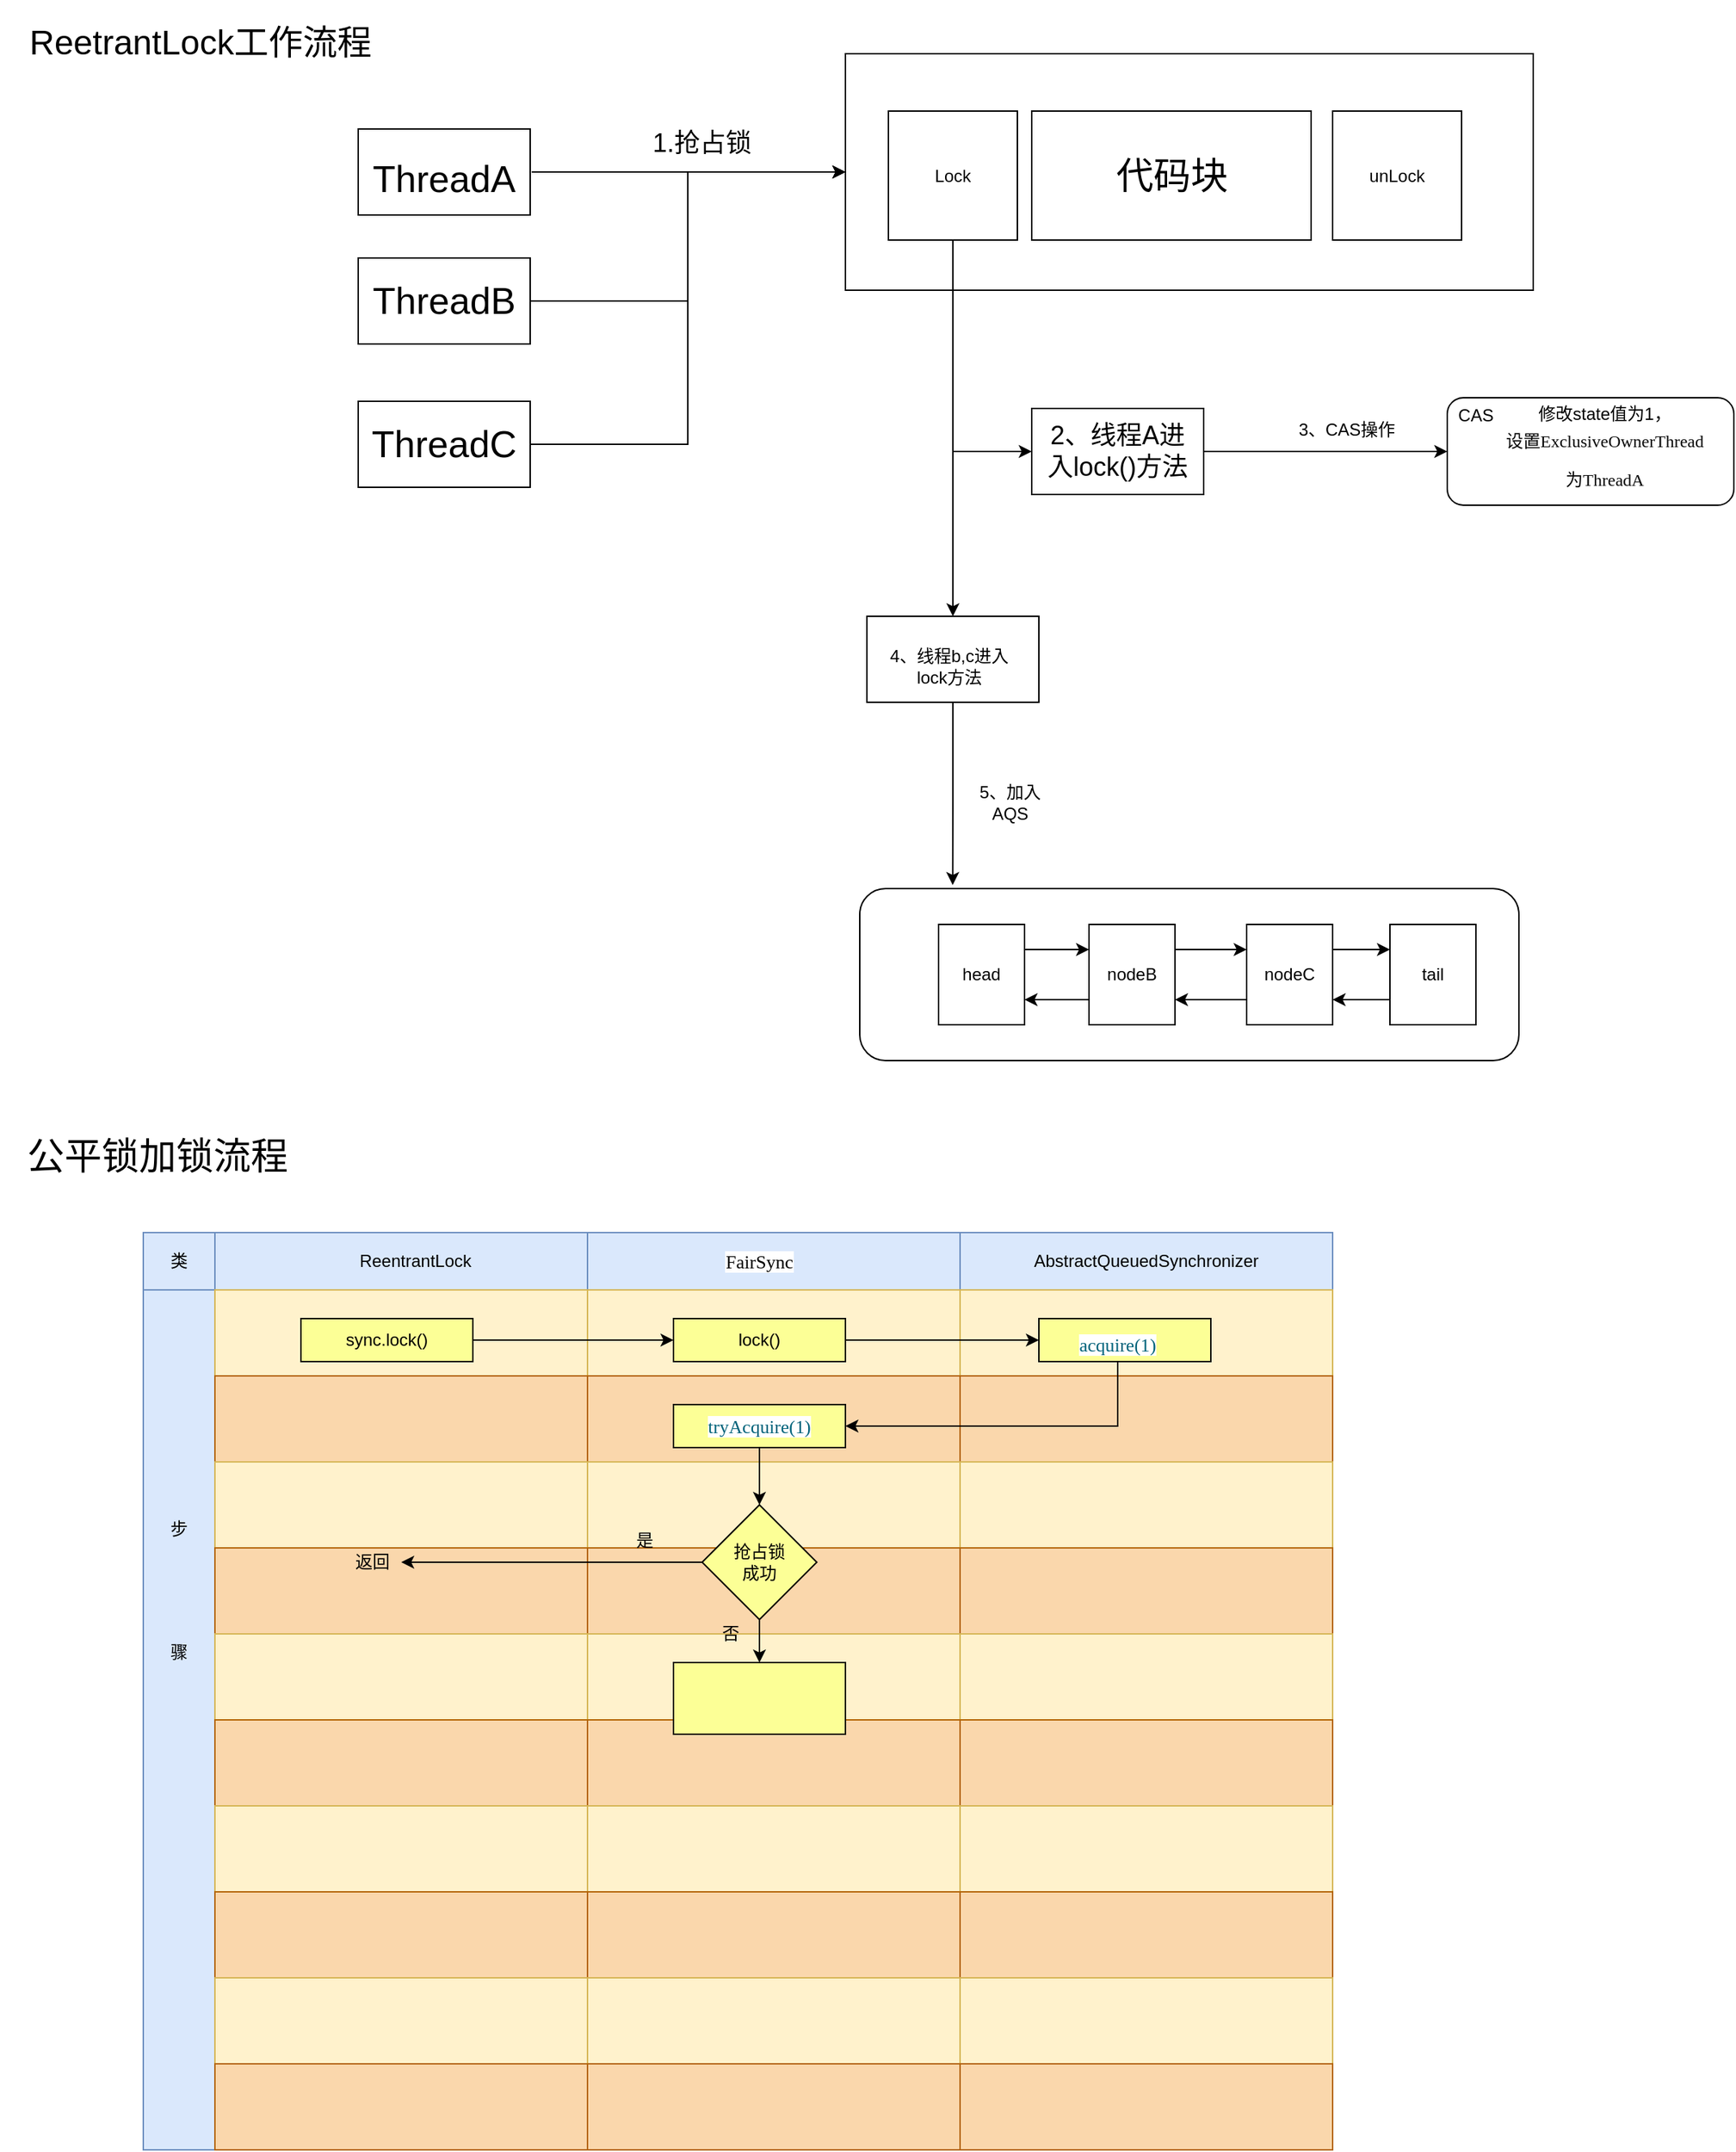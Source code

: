 <mxfile version="14.7.5" type="github" pages="2">
  <diagram id="6a731a19-8d31-9384-78a2-239565b7b9f0" name="ReentrantLock流程图">
    <mxGraphModel dx="2591" dy="762" grid="1" gridSize="10" guides="1" tooltips="1" connect="1" arrows="1" fold="1" page="1" pageScale="1" pageWidth="1169" pageHeight="827" background="none" math="0" shadow="0">
      <root>
        <mxCell id="0" />
        <mxCell id="1" parent="0" />
        <mxCell id="f_UWW3XsLCHWjXA5f-K4-162" value="" style="edgeStyle=orthogonalEdgeStyle;rounded=0;orthogonalLoop=1;jettySize=auto;html=1;" parent="1" edge="1">
          <mxGeometry relative="1" as="geometry">
            <mxPoint x="1224.915" y="1585.5" as="targetPoint" />
          </mxGeometry>
        </mxCell>
        <mxCell id="NFommukHjB3zLzGtuHlv-143" value="" style="rounded=0;whiteSpace=wrap;html=1;" parent="1" vertex="1">
          <mxGeometry x="120" y="100" width="120" height="60" as="geometry" />
        </mxCell>
        <mxCell id="NFommukHjB3zLzGtuHlv-158" style="edgeStyle=orthogonalEdgeStyle;rounded=0;orthogonalLoop=1;jettySize=auto;html=1;exitX=1;exitY=0.5;exitDx=0;exitDy=0;entryX=0;entryY=0.5;entryDx=0;entryDy=0;" parent="1" source="NFommukHjB3zLzGtuHlv-144" target="NFommukHjB3zLzGtuHlv-149" edge="1">
          <mxGeometry relative="1" as="geometry" />
        </mxCell>
        <mxCell id="NFommukHjB3zLzGtuHlv-144" value="" style="rounded=0;whiteSpace=wrap;html=1;" parent="1" vertex="1">
          <mxGeometry x="120" y="190" width="120" height="60" as="geometry" />
        </mxCell>
        <mxCell id="NFommukHjB3zLzGtuHlv-160" style="edgeStyle=orthogonalEdgeStyle;rounded=0;orthogonalLoop=1;jettySize=auto;html=1;exitX=1;exitY=0.5;exitDx=0;exitDy=0;" parent="1" source="NFommukHjB3zLzGtuHlv-145" edge="1">
          <mxGeometry relative="1" as="geometry">
            <mxPoint x="460" y="130" as="targetPoint" />
            <Array as="points">
              <mxPoint x="350" y="320" />
              <mxPoint x="350" y="130" />
            </Array>
          </mxGeometry>
        </mxCell>
        <mxCell id="NFommukHjB3zLzGtuHlv-145" value="" style="rounded=0;whiteSpace=wrap;html=1;" parent="1" vertex="1">
          <mxGeometry x="120" y="290" width="120" height="60" as="geometry" />
        </mxCell>
        <mxCell id="NFommukHjB3zLzGtuHlv-146" value="&lt;font style=&quot;font-size: 26px&quot;&gt;ThreadA&lt;/font&gt;" style="text;html=1;strokeColor=none;fillColor=none;align=center;verticalAlign=middle;whiteSpace=wrap;rounded=0;" parent="1" vertex="1">
          <mxGeometry x="130" y="100" width="100" height="70" as="geometry" />
        </mxCell>
        <mxCell id="NFommukHjB3zLzGtuHlv-147" value="&lt;font style=&quot;font-size: 26px&quot;&gt;ThreadC&lt;/font&gt;" style="text;html=1;strokeColor=none;fillColor=none;align=center;verticalAlign=middle;whiteSpace=wrap;rounded=0;" parent="1" vertex="1">
          <mxGeometry x="130" y="285" width="100" height="70" as="geometry" />
        </mxCell>
        <mxCell id="NFommukHjB3zLzGtuHlv-148" value="&lt;font style=&quot;font-size: 26px&quot;&gt;ThreadB&lt;/font&gt;" style="text;html=1;strokeColor=none;fillColor=none;align=center;verticalAlign=middle;whiteSpace=wrap;rounded=0;" parent="1" vertex="1">
          <mxGeometry x="130" y="185" width="100" height="70" as="geometry" />
        </mxCell>
        <mxCell id="NFommukHjB3zLzGtuHlv-149" value="" style="rounded=0;whiteSpace=wrap;html=1;" parent="1" vertex="1">
          <mxGeometry x="460" y="47.5" width="480" height="165" as="geometry" />
        </mxCell>
        <mxCell id="NFommukHjB3zLzGtuHlv-150" value="" style="rounded=0;whiteSpace=wrap;html=1;" parent="1" vertex="1">
          <mxGeometry x="590" y="87.5" width="195" height="90" as="geometry" />
        </mxCell>
        <mxCell id="NFommukHjB3zLzGtuHlv-151" value="&lt;font style=&quot;font-size: 26px&quot;&gt;代码块&lt;/font&gt;" style="text;html=1;strokeColor=none;fillColor=none;align=center;verticalAlign=middle;whiteSpace=wrap;rounded=0;" parent="1" vertex="1">
          <mxGeometry x="617.5" y="102.5" width="140" height="60" as="geometry" />
        </mxCell>
        <mxCell id="NFommukHjB3zLzGtuHlv-162" style="edgeStyle=orthogonalEdgeStyle;rounded=0;orthogonalLoop=1;jettySize=auto;html=1;exitX=0.5;exitY=1;exitDx=0;exitDy=0;entryX=0;entryY=0.5;entryDx=0;entryDy=0;" parent="1" source="NFommukHjB3zLzGtuHlv-152" target="NFommukHjB3zLzGtuHlv-161" edge="1">
          <mxGeometry relative="1" as="geometry" />
        </mxCell>
        <mxCell id="NFommukHjB3zLzGtuHlv-173" style="edgeStyle=orthogonalEdgeStyle;rounded=0;orthogonalLoop=1;jettySize=auto;html=1;exitX=0.5;exitY=1;exitDx=0;exitDy=0;entryX=0.5;entryY=0;entryDx=0;entryDy=0;" parent="1" source="NFommukHjB3zLzGtuHlv-152" target="NFommukHjB3zLzGtuHlv-171" edge="1">
          <mxGeometry relative="1" as="geometry" />
        </mxCell>
        <mxCell id="NFommukHjB3zLzGtuHlv-152" value="" style="whiteSpace=wrap;html=1;aspect=fixed;" parent="1" vertex="1">
          <mxGeometry x="490" y="87.5" width="90" height="90" as="geometry" />
        </mxCell>
        <mxCell id="NFommukHjB3zLzGtuHlv-154" value="" style="whiteSpace=wrap;html=1;aspect=fixed;" parent="1" vertex="1">
          <mxGeometry x="800" y="87.5" width="90" height="90" as="geometry" />
        </mxCell>
        <mxCell id="NFommukHjB3zLzGtuHlv-155" value="Lock" style="text;html=1;strokeColor=none;fillColor=none;align=center;verticalAlign=middle;whiteSpace=wrap;rounded=0;" parent="1" vertex="1">
          <mxGeometry x="500" y="107.5" width="70" height="50" as="geometry" />
        </mxCell>
        <mxCell id="NFommukHjB3zLzGtuHlv-156" value="unLock" style="text;html=1;strokeColor=none;fillColor=none;align=center;verticalAlign=middle;whiteSpace=wrap;rounded=0;" parent="1" vertex="1">
          <mxGeometry x="810" y="107.5" width="70" height="50" as="geometry" />
        </mxCell>
        <mxCell id="NFommukHjB3zLzGtuHlv-157" value="" style="endArrow=classic;html=1;entryX=0;entryY=0.5;entryDx=0;entryDy=0;" parent="1" target="NFommukHjB3zLzGtuHlv-149" edge="1">
          <mxGeometry width="50" height="50" relative="1" as="geometry">
            <mxPoint x="241" y="130" as="sourcePoint" />
            <mxPoint x="310" y="100" as="targetPoint" />
          </mxGeometry>
        </mxCell>
        <mxCell id="NFommukHjB3zLzGtuHlv-168" style="edgeStyle=orthogonalEdgeStyle;rounded=0;orthogonalLoop=1;jettySize=auto;html=1;exitX=1;exitY=0.5;exitDx=0;exitDy=0;entryX=0;entryY=0.5;entryDx=0;entryDy=0;" parent="1" source="NFommukHjB3zLzGtuHlv-161" target="NFommukHjB3zLzGtuHlv-165" edge="1">
          <mxGeometry relative="1" as="geometry" />
        </mxCell>
        <mxCell id="NFommukHjB3zLzGtuHlv-161" value="" style="rounded=0;whiteSpace=wrap;html=1;" parent="1" vertex="1">
          <mxGeometry x="590" y="295" width="120" height="60" as="geometry" />
        </mxCell>
        <mxCell id="NFommukHjB3zLzGtuHlv-163" value="&lt;font style=&quot;font-size: 18px&quot;&gt;2、线程A进入lock()方法&lt;/font&gt;" style="text;html=1;strokeColor=none;fillColor=none;align=center;verticalAlign=middle;whiteSpace=wrap;rounded=0;" parent="1" vertex="1">
          <mxGeometry x="600" y="300" width="100" height="50" as="geometry" />
        </mxCell>
        <mxCell id="NFommukHjB3zLzGtuHlv-164" value="&lt;font style=&quot;font-size: 18px&quot;&gt;1.抢占锁&lt;/font&gt;" style="text;html=1;strokeColor=none;fillColor=none;align=center;verticalAlign=middle;whiteSpace=wrap;rounded=0;" parent="1" vertex="1">
          <mxGeometry x="320" y="100" width="80" height="20" as="geometry" />
        </mxCell>
        <mxCell id="NFommukHjB3zLzGtuHlv-165" value="" style="rounded=1;whiteSpace=wrap;html=1;" parent="1" vertex="1">
          <mxGeometry x="880" y="287.5" width="200" height="75" as="geometry" />
        </mxCell>
        <mxCell id="NFommukHjB3zLzGtuHlv-167" value="CAS" style="text;html=1;strokeColor=none;fillColor=none;align=center;verticalAlign=middle;whiteSpace=wrap;rounded=0;" parent="1" vertex="1">
          <mxGeometry x="880" y="290" width="40" height="20" as="geometry" />
        </mxCell>
        <mxCell id="NFommukHjB3zLzGtuHlv-169" value="3、CAS操作" style="text;html=1;strokeColor=none;fillColor=none;align=center;verticalAlign=middle;whiteSpace=wrap;rounded=0;" parent="1" vertex="1">
          <mxGeometry x="770" y="300" width="80" height="20" as="geometry" />
        </mxCell>
        <mxCell id="NFommukHjB3zLzGtuHlv-170" value="&lt;p style=&quot;line-height: 0%&quot;&gt;修改state值为1，&lt;br&gt;&lt;/p&gt;&lt;pre style=&quot;background-color: rgb(255 , 255 , 255) ; color: rgb(8 , 8 , 8) ; font-family: &amp;#34;jetbrains mono&amp;#34;&quot;&gt;&lt;font style=&quot;font-size: 12px&quot;&gt;设置ExclusiveOwnerThread&lt;/font&gt;&lt;/pre&gt;&lt;pre style=&quot;background-color: rgb(255 , 255 , 255) ; color: rgb(8 , 8 , 8) ; font-family: &amp;#34;jetbrains mono&amp;#34;&quot;&gt;&lt;font style=&quot;font-size: 12px ; line-height: 50%&quot;&gt;为ThreadA&lt;/font&gt;&lt;/pre&gt;&lt;p&gt;&lt;/p&gt;" style="text;html=1;strokeColor=none;fillColor=none;align=center;verticalAlign=middle;whiteSpace=wrap;rounded=0;" parent="1" vertex="1">
          <mxGeometry x="910" y="290" width="160" height="70" as="geometry" />
        </mxCell>
        <mxCell id="NFommukHjB3zLzGtuHlv-189" style="edgeStyle=orthogonalEdgeStyle;rounded=0;orthogonalLoop=1;jettySize=auto;html=1;exitX=0.5;exitY=1;exitDx=0;exitDy=0;entryX=0.141;entryY=-0.021;entryDx=0;entryDy=0;entryPerimeter=0;" parent="1" source="NFommukHjB3zLzGtuHlv-171" target="NFommukHjB3zLzGtuHlv-174" edge="1">
          <mxGeometry relative="1" as="geometry" />
        </mxCell>
        <mxCell id="NFommukHjB3zLzGtuHlv-171" value="" style="rounded=0;whiteSpace=wrap;html=1;" parent="1" vertex="1">
          <mxGeometry x="475" y="440" width="120" height="60" as="geometry" />
        </mxCell>
        <mxCell id="NFommukHjB3zLzGtuHlv-172" value="4、线程b,c进入lock方法" style="text;html=1;strokeColor=none;fillColor=none;align=center;verticalAlign=middle;whiteSpace=wrap;rounded=0;" parent="1" vertex="1">
          <mxGeometry x="490" y="460" width="85" height="30" as="geometry" />
        </mxCell>
        <mxCell id="NFommukHjB3zLzGtuHlv-174" value="" style="rounded=1;whiteSpace=wrap;html=1;" parent="1" vertex="1">
          <mxGeometry x="470" y="630" width="460" height="120" as="geometry" />
        </mxCell>
        <mxCell id="NFommukHjB3zLzGtuHlv-181" style="edgeStyle=orthogonalEdgeStyle;rounded=0;orthogonalLoop=1;jettySize=auto;html=1;exitX=1;exitY=0.25;exitDx=0;exitDy=0;entryX=0;entryY=0.25;entryDx=0;entryDy=0;" parent="1" source="NFommukHjB3zLzGtuHlv-175" target="NFommukHjB3zLzGtuHlv-176" edge="1">
          <mxGeometry relative="1" as="geometry" />
        </mxCell>
        <mxCell id="NFommukHjB3zLzGtuHlv-175" value="" style="rounded=0;whiteSpace=wrap;html=1;" parent="1" vertex="1">
          <mxGeometry x="525" y="655" width="60" height="70" as="geometry" />
        </mxCell>
        <mxCell id="NFommukHjB3zLzGtuHlv-182" style="edgeStyle=orthogonalEdgeStyle;rounded=0;orthogonalLoop=1;jettySize=auto;html=1;exitX=0;exitY=0.75;exitDx=0;exitDy=0;entryX=1;entryY=0.75;entryDx=0;entryDy=0;" parent="1" source="NFommukHjB3zLzGtuHlv-176" target="NFommukHjB3zLzGtuHlv-175" edge="1">
          <mxGeometry relative="1" as="geometry" />
        </mxCell>
        <mxCell id="NFommukHjB3zLzGtuHlv-183" style="edgeStyle=orthogonalEdgeStyle;rounded=0;orthogonalLoop=1;jettySize=auto;html=1;exitX=1;exitY=0.25;exitDx=0;exitDy=0;entryX=0;entryY=0.25;entryDx=0;entryDy=0;" parent="1" source="NFommukHjB3zLzGtuHlv-176" target="NFommukHjB3zLzGtuHlv-177" edge="1">
          <mxGeometry relative="1" as="geometry" />
        </mxCell>
        <mxCell id="NFommukHjB3zLzGtuHlv-176" value="" style="rounded=0;whiteSpace=wrap;html=1;" parent="1" vertex="1">
          <mxGeometry x="630" y="655" width="60" height="70" as="geometry" />
        </mxCell>
        <mxCell id="NFommukHjB3zLzGtuHlv-184" style="edgeStyle=orthogonalEdgeStyle;rounded=0;orthogonalLoop=1;jettySize=auto;html=1;exitX=0;exitY=0.75;exitDx=0;exitDy=0;entryX=1;entryY=0.75;entryDx=0;entryDy=0;" parent="1" source="NFommukHjB3zLzGtuHlv-177" target="NFommukHjB3zLzGtuHlv-176" edge="1">
          <mxGeometry relative="1" as="geometry" />
        </mxCell>
        <mxCell id="NFommukHjB3zLzGtuHlv-185" style="edgeStyle=orthogonalEdgeStyle;rounded=0;orthogonalLoop=1;jettySize=auto;html=1;exitX=1;exitY=0.25;exitDx=0;exitDy=0;entryX=0;entryY=0.25;entryDx=0;entryDy=0;" parent="1" source="NFommukHjB3zLzGtuHlv-177" target="NFommukHjB3zLzGtuHlv-178" edge="1">
          <mxGeometry relative="1" as="geometry" />
        </mxCell>
        <mxCell id="NFommukHjB3zLzGtuHlv-177" value="" style="rounded=0;whiteSpace=wrap;html=1;" parent="1" vertex="1">
          <mxGeometry x="740" y="655" width="60" height="70" as="geometry" />
        </mxCell>
        <mxCell id="NFommukHjB3zLzGtuHlv-186" style="edgeStyle=orthogonalEdgeStyle;rounded=0;orthogonalLoop=1;jettySize=auto;html=1;exitX=0;exitY=0.75;exitDx=0;exitDy=0;entryX=1;entryY=0.75;entryDx=0;entryDy=0;" parent="1" source="NFommukHjB3zLzGtuHlv-178" target="NFommukHjB3zLzGtuHlv-177" edge="1">
          <mxGeometry relative="1" as="geometry" />
        </mxCell>
        <mxCell id="NFommukHjB3zLzGtuHlv-178" value="" style="rounded=0;whiteSpace=wrap;html=1;" parent="1" vertex="1">
          <mxGeometry x="840" y="655" width="60" height="70" as="geometry" />
        </mxCell>
        <mxCell id="NFommukHjB3zLzGtuHlv-179" value="head" style="text;html=1;strokeColor=none;fillColor=none;align=center;verticalAlign=middle;whiteSpace=wrap;rounded=0;" parent="1" vertex="1">
          <mxGeometry x="535" y="680" width="40" height="20" as="geometry" />
        </mxCell>
        <mxCell id="NFommukHjB3zLzGtuHlv-180" value="tail" style="text;html=1;strokeColor=none;fillColor=none;align=center;verticalAlign=middle;whiteSpace=wrap;rounded=0;" parent="1" vertex="1">
          <mxGeometry x="850" y="680" width="40" height="20" as="geometry" />
        </mxCell>
        <mxCell id="NFommukHjB3zLzGtuHlv-187" value="nodeB" style="text;html=1;strokeColor=none;fillColor=none;align=center;verticalAlign=middle;whiteSpace=wrap;rounded=0;" parent="1" vertex="1">
          <mxGeometry x="640" y="680" width="40" height="20" as="geometry" />
        </mxCell>
        <mxCell id="NFommukHjB3zLzGtuHlv-188" value="nodeC" style="text;html=1;strokeColor=none;fillColor=none;align=center;verticalAlign=middle;whiteSpace=wrap;rounded=0;" parent="1" vertex="1">
          <mxGeometry x="750" y="680" width="40" height="20" as="geometry" />
        </mxCell>
        <mxCell id="NFommukHjB3zLzGtuHlv-190" value="5、加入AQS" style="text;html=1;strokeColor=none;fillColor=none;align=center;verticalAlign=middle;whiteSpace=wrap;rounded=0;" parent="1" vertex="1">
          <mxGeometry x="540" y="560" width="70" height="20" as="geometry" />
        </mxCell>
        <mxCell id="RcJx-P87j4rBMBOSXuBT-1" value="&lt;font style=&quot;font-size: 26px&quot;&gt;公平锁加锁流程&lt;/font&gt;" style="text;html=1;strokeColor=none;fillColor=none;align=center;verticalAlign=middle;whiteSpace=wrap;rounded=0;" vertex="1" parent="1">
          <mxGeometry x="-130" y="807" width="220" height="20" as="geometry" />
        </mxCell>
        <mxCell id="RcJx-P87j4rBMBOSXuBT-2" value="&lt;font style=&quot;font-size: 24px&quot;&gt;ReetrantLock工作流程&lt;/font&gt;" style="text;html=1;strokeColor=none;fillColor=none;align=center;verticalAlign=middle;whiteSpace=wrap;rounded=0;" vertex="1" parent="1">
          <mxGeometry x="-130" y="10" width="280" height="60" as="geometry" />
        </mxCell>
        <mxCell id="PD64JueNODespvE4esXj-3" value="" style="rounded=0;whiteSpace=wrap;html=1;fillColor=#dae8fc;strokeColor=#6c8ebf;" vertex="1" parent="1">
          <mxGeometry x="20" y="870" width="260" height="40" as="geometry" />
        </mxCell>
        <mxCell id="PD64JueNODespvE4esXj-4" value="" style="rounded=0;whiteSpace=wrap;html=1;fillColor=#dae8fc;strokeColor=#6c8ebf;" vertex="1" parent="1">
          <mxGeometry x="280" y="870" width="260" height="40" as="geometry" />
        </mxCell>
        <mxCell id="PD64JueNODespvE4esXj-5" value="" style="rounded=0;whiteSpace=wrap;html=1;fillColor=#dae8fc;strokeColor=#6c8ebf;" vertex="1" parent="1">
          <mxGeometry x="540" y="870" width="260" height="40" as="geometry" />
        </mxCell>
        <mxCell id="PD64JueNODespvE4esXj-6" value="" style="rounded=0;whiteSpace=wrap;html=1;fillColor=#dae8fc;strokeColor=#6c8ebf;" vertex="1" parent="1">
          <mxGeometry x="-30" y="870" width="50" height="40" as="geometry" />
        </mxCell>
        <mxCell id="PD64JueNODespvE4esXj-7" value="" style="rounded=0;whiteSpace=wrap;html=1;fillColor=#dae8fc;strokeColor=#6c8ebf;" vertex="1" parent="1">
          <mxGeometry x="-30" y="910" width="50" height="600" as="geometry" />
        </mxCell>
        <mxCell id="PD64JueNODespvE4esXj-8" value="类" style="text;html=1;strokeColor=none;fillColor=none;align=center;verticalAlign=middle;whiteSpace=wrap;rounded=0;" vertex="1" parent="1">
          <mxGeometry x="-25" y="880" width="40" height="20" as="geometry" />
        </mxCell>
        <mxCell id="PD64JueNODespvE4esXj-9" value="步&lt;br&gt;&lt;br&gt;&lt;br&gt;&lt;br&gt;&lt;br&gt;&lt;br&gt;骤" style="text;html=1;strokeColor=none;fillColor=none;align=center;verticalAlign=middle;whiteSpace=wrap;rounded=0;" vertex="1" parent="1">
          <mxGeometry x="-25" y="1110" width="40" height="20" as="geometry" />
        </mxCell>
        <mxCell id="PD64JueNODespvE4esXj-10" value="ReentrantLock" style="text;html=1;strokeColor=none;fillColor=none;align=center;verticalAlign=middle;whiteSpace=wrap;rounded=0;" vertex="1" parent="1">
          <mxGeometry x="110" y="880" width="100" height="20" as="geometry" />
        </mxCell>
        <mxCell id="PD64JueNODespvE4esXj-11" value="" style="rounded=0;whiteSpace=wrap;html=1;" vertex="1" parent="1">
          <mxGeometry x="20" y="910" width="260" height="60" as="geometry" />
        </mxCell>
        <mxCell id="PD64JueNODespvE4esXj-12" value="" style="rounded=0;whiteSpace=wrap;html=1;" vertex="1" parent="1">
          <mxGeometry x="280" y="910" width="260" height="60" as="geometry" />
        </mxCell>
        <mxCell id="PD64JueNODespvE4esXj-13" value="" style="rounded=0;whiteSpace=wrap;html=1;fillColor=#fff2cc;strokeColor=#d6b656;" vertex="1" parent="1">
          <mxGeometry x="540" y="910" width="260" height="60" as="geometry" />
        </mxCell>
        <mxCell id="PD64JueNODespvE4esXj-14" value="" style="rounded=0;whiteSpace=wrap;html=1;fillColor=#fff2cc;strokeColor=#d6b656;" vertex="1" parent="1">
          <mxGeometry x="20" y="910" width="260" height="60" as="geometry" />
        </mxCell>
        <mxCell id="PD64JueNODespvE4esXj-15" value="" style="rounded=0;whiteSpace=wrap;html=1;fillColor=#fff2cc;strokeColor=#d6b656;" vertex="1" parent="1">
          <mxGeometry x="280" y="910" width="260" height="60" as="geometry" />
        </mxCell>
        <mxCell id="PD64JueNODespvE4esXj-17" value="" style="rounded=0;whiteSpace=wrap;html=1;strokeColor=#b46504;fillColor=#fad7ac;" vertex="1" parent="1">
          <mxGeometry x="540" y="970" width="260" height="60" as="geometry" />
        </mxCell>
        <mxCell id="PD64JueNODespvE4esXj-18" value="" style="rounded=0;whiteSpace=wrap;html=1;strokeColor=#b46504;fillColor=#fad7ac;" vertex="1" parent="1">
          <mxGeometry x="20" y="970" width="260" height="60" as="geometry" />
        </mxCell>
        <mxCell id="PD64JueNODespvE4esXj-19" value="" style="rounded=0;whiteSpace=wrap;html=1;strokeColor=#b46504;fillColor=#fad7ac;" vertex="1" parent="1">
          <mxGeometry x="280" y="970" width="260" height="60" as="geometry" />
        </mxCell>
        <mxCell id="PD64JueNODespvE4esXj-20" value="" style="rounded=0;whiteSpace=wrap;html=1;fillColor=#fff2cc;strokeColor=#d6b656;" vertex="1" parent="1">
          <mxGeometry x="540" y="1030" width="260" height="60" as="geometry" />
        </mxCell>
        <mxCell id="PD64JueNODespvE4esXj-21" value="" style="rounded=0;whiteSpace=wrap;html=1;fillColor=#fff2cc;strokeColor=#d6b656;" vertex="1" parent="1">
          <mxGeometry x="20" y="1030" width="260" height="60" as="geometry" />
        </mxCell>
        <mxCell id="PD64JueNODespvE4esXj-22" value="" style="rounded=0;whiteSpace=wrap;html=1;fillColor=#fff2cc;strokeColor=#d6b656;" vertex="1" parent="1">
          <mxGeometry x="280" y="1030" width="260" height="60" as="geometry" />
        </mxCell>
        <mxCell id="PD64JueNODespvE4esXj-23" value="" style="rounded=0;whiteSpace=wrap;html=1;strokeColor=#b46504;fillColor=#fad7ac;" vertex="1" parent="1">
          <mxGeometry x="540" y="1090" width="260" height="60" as="geometry" />
        </mxCell>
        <mxCell id="PD64JueNODespvE4esXj-24" value="" style="rounded=0;whiteSpace=wrap;html=1;strokeColor=#b46504;fillColor=#fad7ac;" vertex="1" parent="1">
          <mxGeometry x="20" y="1090" width="260" height="60" as="geometry" />
        </mxCell>
        <mxCell id="PD64JueNODespvE4esXj-25" value="" style="rounded=0;whiteSpace=wrap;html=1;strokeColor=#b46504;fillColor=#fad7ac;" vertex="1" parent="1">
          <mxGeometry x="280" y="1090" width="260" height="60" as="geometry" />
        </mxCell>
        <mxCell id="PD64JueNODespvE4esXj-26" value="" style="rounded=0;whiteSpace=wrap;html=1;fillColor=#fff2cc;strokeColor=#d6b656;" vertex="1" parent="1">
          <mxGeometry x="540" y="1150" width="260" height="60" as="geometry" />
        </mxCell>
        <mxCell id="PD64JueNODespvE4esXj-27" value="" style="rounded=0;whiteSpace=wrap;html=1;fillColor=#fff2cc;strokeColor=#d6b656;" vertex="1" parent="1">
          <mxGeometry x="20" y="1150" width="260" height="60" as="geometry" />
        </mxCell>
        <mxCell id="PD64JueNODespvE4esXj-28" value="" style="rounded=0;whiteSpace=wrap;html=1;fillColor=#fff2cc;strokeColor=#d6b656;" vertex="1" parent="1">
          <mxGeometry x="280" y="1150" width="260" height="60" as="geometry" />
        </mxCell>
        <mxCell id="PD64JueNODespvE4esXj-29" value="" style="rounded=0;whiteSpace=wrap;html=1;strokeColor=#b46504;fillColor=#fad7ac;" vertex="1" parent="1">
          <mxGeometry x="540" y="1210" width="260" height="60" as="geometry" />
        </mxCell>
        <mxCell id="PD64JueNODespvE4esXj-30" value="" style="rounded=0;whiteSpace=wrap;html=1;strokeColor=#b46504;fillColor=#fad7ac;" vertex="1" parent="1">
          <mxGeometry x="20" y="1210" width="260" height="60" as="geometry" />
        </mxCell>
        <mxCell id="PD64JueNODespvE4esXj-31" value="" style="rounded=0;whiteSpace=wrap;html=1;strokeColor=#b46504;fillColor=#fad7ac;" vertex="1" parent="1">
          <mxGeometry x="280" y="1210" width="260" height="60" as="geometry" />
        </mxCell>
        <mxCell id="PD64JueNODespvE4esXj-32" value="" style="rounded=0;whiteSpace=wrap;html=1;fillColor=#fff2cc;strokeColor=#d6b656;" vertex="1" parent="1">
          <mxGeometry x="540" y="1270" width="260" height="60" as="geometry" />
        </mxCell>
        <mxCell id="PD64JueNODespvE4esXj-33" value="" style="rounded=0;whiteSpace=wrap;html=1;fillColor=#fff2cc;strokeColor=#d6b656;" vertex="1" parent="1">
          <mxGeometry x="20" y="1270" width="260" height="60" as="geometry" />
        </mxCell>
        <mxCell id="PD64JueNODespvE4esXj-34" value="" style="rounded=0;whiteSpace=wrap;html=1;fillColor=#fff2cc;strokeColor=#d6b656;" vertex="1" parent="1">
          <mxGeometry x="280" y="1270" width="260" height="60" as="geometry" />
        </mxCell>
        <mxCell id="PD64JueNODespvE4esXj-35" value="" style="rounded=0;whiteSpace=wrap;html=1;strokeColor=#b46504;fillColor=#fad7ac;" vertex="1" parent="1">
          <mxGeometry x="540" y="1330" width="260" height="60" as="geometry" />
        </mxCell>
        <mxCell id="PD64JueNODespvE4esXj-36" value="" style="rounded=0;whiteSpace=wrap;html=1;strokeColor=#b46504;fillColor=#fad7ac;" vertex="1" parent="1">
          <mxGeometry x="20" y="1330" width="260" height="60" as="geometry" />
        </mxCell>
        <mxCell id="PD64JueNODespvE4esXj-37" value="" style="rounded=0;whiteSpace=wrap;html=1;strokeColor=#b46504;fillColor=#fad7ac;" vertex="1" parent="1">
          <mxGeometry x="280" y="1330" width="260" height="60" as="geometry" />
        </mxCell>
        <mxCell id="PD64JueNODespvE4esXj-38" value="" style="rounded=0;whiteSpace=wrap;html=1;fillColor=#fff2cc;strokeColor=#d6b656;" vertex="1" parent="1">
          <mxGeometry x="540" y="1390" width="260" height="60" as="geometry" />
        </mxCell>
        <mxCell id="PD64JueNODespvE4esXj-39" value="" style="rounded=0;whiteSpace=wrap;html=1;fillColor=#fff2cc;strokeColor=#d6b656;" vertex="1" parent="1">
          <mxGeometry x="20" y="1390" width="260" height="60" as="geometry" />
        </mxCell>
        <mxCell id="PD64JueNODespvE4esXj-40" value="" style="rounded=0;whiteSpace=wrap;html=1;fillColor=#fff2cc;strokeColor=#d6b656;" vertex="1" parent="1">
          <mxGeometry x="280" y="1390" width="260" height="60" as="geometry" />
        </mxCell>
        <mxCell id="PD64JueNODespvE4esXj-41" value="" style="rounded=0;whiteSpace=wrap;html=1;strokeColor=#b46504;fillColor=#fad7ac;" vertex="1" parent="1">
          <mxGeometry x="540" y="1450" width="260" height="60" as="geometry" />
        </mxCell>
        <mxCell id="PD64JueNODespvE4esXj-42" value="" style="rounded=0;whiteSpace=wrap;html=1;strokeColor=#b46504;fillColor=#fad7ac;" vertex="1" parent="1">
          <mxGeometry x="20" y="1450" width="260" height="60" as="geometry" />
        </mxCell>
        <mxCell id="PD64JueNODespvE4esXj-43" value="" style="rounded=0;whiteSpace=wrap;html=1;strokeColor=#b46504;fillColor=#fad7ac;" vertex="1" parent="1">
          <mxGeometry x="280" y="1450" width="260" height="60" as="geometry" />
        </mxCell>
        <mxCell id="PD64JueNODespvE4esXj-51" style="edgeStyle=orthogonalEdgeStyle;rounded=0;orthogonalLoop=1;jettySize=auto;html=1;exitX=1;exitY=0.5;exitDx=0;exitDy=0;entryX=0;entryY=0.5;entryDx=0;entryDy=0;" edge="1" parent="1" source="PD64JueNODespvE4esXj-44" target="PD64JueNODespvE4esXj-48">
          <mxGeometry relative="1" as="geometry" />
        </mxCell>
        <mxCell id="PD64JueNODespvE4esXj-44" value="" style="rounded=0;whiteSpace=wrap;html=1;fillColor=#FCFF96;" vertex="1" parent="1">
          <mxGeometry x="80" y="930" width="120" height="30" as="geometry" />
        </mxCell>
        <mxCell id="PD64JueNODespvE4esXj-45" value="sync.lock()" style="text;html=1;strokeColor=none;fillColor=none;align=center;verticalAlign=middle;whiteSpace=wrap;rounded=0;" vertex="1" parent="1">
          <mxGeometry x="100" y="935" width="80" height="20" as="geometry" />
        </mxCell>
        <mxCell id="PD64JueNODespvE4esXj-46" value="&lt;pre style=&quot;background-color: #ffffff ; color: #080808 ; font-family: &amp;#34;jetbrains mono&amp;#34; ; font-size: 9.8pt&quot;&gt;&lt;span style=&quot;color: #000000&quot;&gt;FairSync&lt;/span&gt;&lt;/pre&gt;" style="text;html=1;strokeColor=none;fillColor=none;align=center;verticalAlign=middle;whiteSpace=wrap;rounded=0;" vertex="1" parent="1">
          <mxGeometry x="360" y="880" width="80" height="20" as="geometry" />
        </mxCell>
        <mxCell id="PD64JueNODespvE4esXj-54" style="edgeStyle=orthogonalEdgeStyle;rounded=0;orthogonalLoop=1;jettySize=auto;html=1;exitX=1;exitY=0.5;exitDx=0;exitDy=0;entryX=0;entryY=0.5;entryDx=0;entryDy=0;" edge="1" parent="1" source="PD64JueNODespvE4esXj-48" target="PD64JueNODespvE4esXj-52">
          <mxGeometry relative="1" as="geometry" />
        </mxCell>
        <mxCell id="PD64JueNODespvE4esXj-48" value="" style="rounded=0;whiteSpace=wrap;html=1;fillColor=#FCFF96;" vertex="1" parent="1">
          <mxGeometry x="340" y="930" width="120" height="30" as="geometry" />
        </mxCell>
        <mxCell id="PD64JueNODespvE4esXj-49" value="lock()" style="text;html=1;strokeColor=none;fillColor=none;align=center;verticalAlign=middle;whiteSpace=wrap;rounded=0;" vertex="1" parent="1">
          <mxGeometry x="380" y="935" width="40" height="20" as="geometry" />
        </mxCell>
        <mxCell id="PD64JueNODespvE4esXj-50" value="AbstractQueuedSynchronizer" style="text;html=1;strokeColor=none;fillColor=none;align=center;verticalAlign=middle;whiteSpace=wrap;rounded=0;" vertex="1" parent="1">
          <mxGeometry x="650" y="880" width="40" height="20" as="geometry" />
        </mxCell>
        <mxCell id="PD64JueNODespvE4esXj-52" value="&lt;span style=&quot;color: rgba(0 , 0 , 0 , 0) ; font-family: monospace ; font-size: 0px&quot;&gt;%3CmxGraphModel%3E%3Croot%3E%3CmxCell%20id%3D%220%22%2F%3E%3CmxCell%20id%3D%221%22%20parent%3D%220%22%2F%3E%3CmxCell%20id%3D%222%22%20value%3D%22%22%20style%3D%22rounded%3D0%3BwhiteSpace%3Dwrap%3Bhtml%3D1%3BfillColor%3D%23FCFF96%3B%22%20vertex%3D%221%22%20parent%3D%221%22%3E%3CmxGeometry%20x%3D%22340%22%20y%3D%22930%22%20width%3D%22120%22%20height%3D%2230%22%20as%3D%22geometry%22%2F%3E%3C%2FmxCell%3E%3C%2Froot%3E%3C%2FmxGraphModel%3E&lt;/span&gt;" style="rounded=0;whiteSpace=wrap;html=1;fillColor=#FCFF96;" vertex="1" parent="1">
          <mxGeometry x="595" y="930" width="120" height="30" as="geometry" />
        </mxCell>
        <mxCell id="PD64JueNODespvE4esXj-57" style="edgeStyle=orthogonalEdgeStyle;rounded=0;orthogonalLoop=1;jettySize=auto;html=1;exitX=0.5;exitY=1;exitDx=0;exitDy=0;entryX=1;entryY=0.5;entryDx=0;entryDy=0;" edge="1" parent="1" source="PD64JueNODespvE4esXj-53" target="PD64JueNODespvE4esXj-56">
          <mxGeometry relative="1" as="geometry" />
        </mxCell>
        <mxCell id="PD64JueNODespvE4esXj-53" value="&lt;pre style=&quot;background-color: #ffffff ; color: #080808 ; font-family: &amp;#34;jetbrains mono&amp;#34; ; font-size: 9.8pt&quot;&gt;&lt;span style=&quot;color: #00627a&quot;&gt;acquire(1)&lt;/span&gt;&lt;/pre&gt;" style="text;html=1;strokeColor=none;fillColor=none;align=center;verticalAlign=middle;whiteSpace=wrap;rounded=0;" vertex="1" parent="1">
          <mxGeometry x="620" y="935" width="60" height="25" as="geometry" />
        </mxCell>
        <mxCell id="PD64JueNODespvE4esXj-60" style="edgeStyle=orthogonalEdgeStyle;rounded=0;orthogonalLoop=1;jettySize=auto;html=1;exitX=0.5;exitY=1;exitDx=0;exitDy=0;entryX=0.5;entryY=0;entryDx=0;entryDy=0;" edge="1" parent="1" source="PD64JueNODespvE4esXj-56" target="PD64JueNODespvE4esXj-58">
          <mxGeometry relative="1" as="geometry" />
        </mxCell>
        <mxCell id="PD64JueNODespvE4esXj-56" value="&lt;pre style=&quot;background-color: #ffffff ; color: #080808 ; font-family: &amp;#34;jetbrains mono&amp;#34; ; font-size: 9.8pt&quot;&gt;&lt;span style=&quot;color: #00627a&quot;&gt;tryAcquire(1)&lt;/span&gt;&lt;/pre&gt;" style="rounded=0;whiteSpace=wrap;html=1;fillColor=#FCFF96;" vertex="1" parent="1">
          <mxGeometry x="340" y="990" width="120" height="30" as="geometry" />
        </mxCell>
        <mxCell id="PD64JueNODespvE4esXj-62" style="edgeStyle=orthogonalEdgeStyle;rounded=0;orthogonalLoop=1;jettySize=auto;html=1;exitX=0;exitY=0.5;exitDx=0;exitDy=0;entryX=1;entryY=0.5;entryDx=0;entryDy=0;" edge="1" parent="1" source="PD64JueNODespvE4esXj-58" target="PD64JueNODespvE4esXj-61">
          <mxGeometry relative="1" as="geometry" />
        </mxCell>
        <mxCell id="PD64JueNODespvE4esXj-65" style="edgeStyle=orthogonalEdgeStyle;rounded=0;orthogonalLoop=1;jettySize=auto;html=1;exitX=0.5;exitY=1;exitDx=0;exitDy=0;entryX=0.5;entryY=0;entryDx=0;entryDy=0;" edge="1" parent="1" source="PD64JueNODespvE4esXj-58" target="PD64JueNODespvE4esXj-64">
          <mxGeometry relative="1" as="geometry" />
        </mxCell>
        <mxCell id="PD64JueNODespvE4esXj-58" value="" style="rhombus;whiteSpace=wrap;html=1;fillColor=#FCFF96;" vertex="1" parent="1">
          <mxGeometry x="360" y="1060" width="80" height="80" as="geometry" />
        </mxCell>
        <mxCell id="PD64JueNODespvE4esXj-59" value="抢占锁成功" style="text;html=1;strokeColor=none;fillColor=none;align=center;verticalAlign=middle;whiteSpace=wrap;rounded=0;" vertex="1" parent="1">
          <mxGeometry x="380" y="1090" width="40" height="20" as="geometry" />
        </mxCell>
        <mxCell id="PD64JueNODespvE4esXj-61" value="返回" style="text;html=1;strokeColor=none;fillColor=none;align=center;verticalAlign=middle;whiteSpace=wrap;rounded=0;" vertex="1" parent="1">
          <mxGeometry x="110" y="1090" width="40" height="20" as="geometry" />
        </mxCell>
        <mxCell id="PD64JueNODespvE4esXj-63" value="是" style="text;html=1;strokeColor=none;fillColor=none;align=center;verticalAlign=middle;whiteSpace=wrap;rounded=0;" vertex="1" parent="1">
          <mxGeometry x="300" y="1070" width="40" height="30" as="geometry" />
        </mxCell>
        <mxCell id="PD64JueNODespvE4esXj-64" value="" style="rounded=0;whiteSpace=wrap;html=1;fillColor=#FCFF96;" vertex="1" parent="1">
          <mxGeometry x="340" y="1170" width="120" height="50" as="geometry" />
        </mxCell>
        <mxCell id="PD64JueNODespvE4esXj-66" value="否" style="text;html=1;strokeColor=none;fillColor=none;align=center;verticalAlign=middle;whiteSpace=wrap;rounded=0;" vertex="1" parent="1">
          <mxGeometry x="360" y="1140" width="40" height="20" as="geometry" />
        </mxCell>
      </root>
    </mxGraphModel>
  </diagram>
  <diagram id="3HBTe3JO2InjXTXmlXt1" name="第 2 页">
    <mxGraphModel dx="1422" dy="762" grid="1" gridSize="10" guides="1" tooltips="1" connect="1" arrows="1" fold="1" page="1" pageScale="1" pageWidth="827" pageHeight="1169" math="0" shadow="0">
      <root>
        <mxCell id="2FItmUdA5jQQjnVSpJiq-0" />
        <mxCell id="2FItmUdA5jQQjnVSpJiq-1" parent="2FItmUdA5jQQjnVSpJiq-0" />
      </root>
    </mxGraphModel>
  </diagram>
</mxfile>
